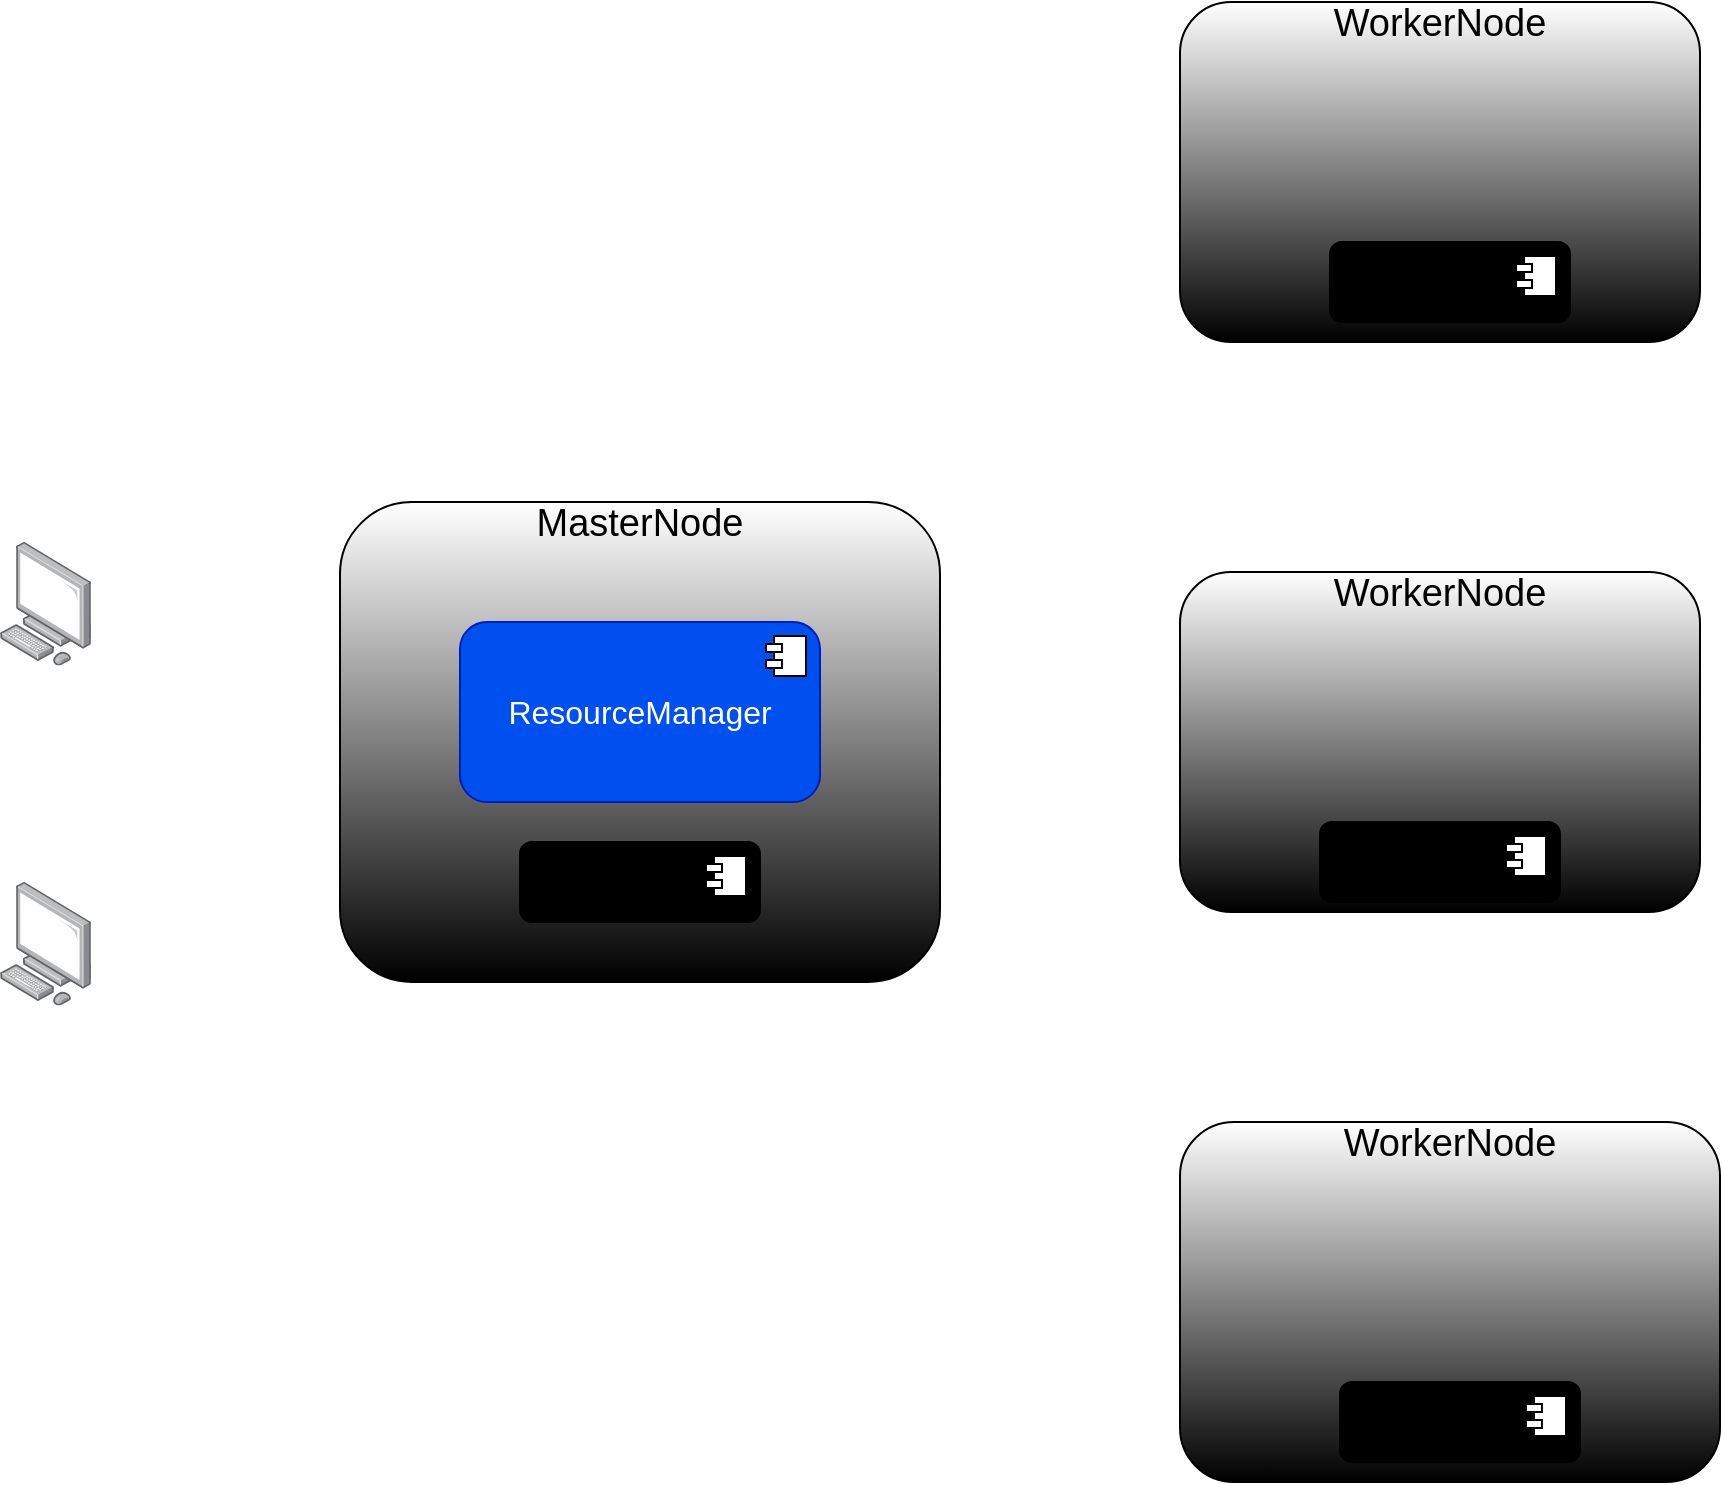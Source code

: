 <mxfile version="28.2.5">
  <diagram name="Page-1" id="N9ALE8jsNFKZEVBDWELp">
    <mxGraphModel dx="2275" dy="1244" grid="1" gridSize="10" guides="1" tooltips="1" connect="1" arrows="1" fold="1" page="1" pageScale="1" pageWidth="850" pageHeight="1100" math="0" shadow="0">
      <root>
        <mxCell id="0" />
        <mxCell id="1" parent="0" />
        <mxCell id="QOSWHmzuld3M1vxe0juh-2" value="" style="image;points=[];aspect=fixed;html=1;align=center;shadow=0;dashed=0;image=img/lib/allied_telesis/computer_and_terminals/Personal_Computer.svg;" vertex="1" parent="1">
          <mxGeometry x="90" y="400" width="45.6" height="61.8" as="geometry" />
        </mxCell>
        <mxCell id="QOSWHmzuld3M1vxe0juh-3" value="" style="image;points=[];aspect=fixed;html=1;align=center;shadow=0;dashed=0;image=img/lib/allied_telesis/computer_and_terminals/Personal_Computer.svg;" vertex="1" parent="1">
          <mxGeometry x="90" y="570" width="45.6" height="61.8" as="geometry" />
        </mxCell>
        <mxCell id="QOSWHmzuld3M1vxe0juh-4" value="&lt;font style=&quot;font-size: 19px;&quot;&gt;MasterNode&lt;/font&gt;" style="verticalAlign=top;align=center;overflow=fill;html=1;strokeColor=default;whiteSpace=wrap;rounded=1;gradientColor=default;" vertex="1" parent="1">
          <mxGeometry x="260" y="380" width="300" height="240" as="geometry" />
        </mxCell>
        <mxCell id="QOSWHmzuld3M1vxe0juh-5" value="NameNode" style="html=1;dropTarget=0;whiteSpace=wrap;rounded=1;gradientColor=light-dark(#000000,#545454);" vertex="1" parent="1">
          <mxGeometry x="350" y="550" width="120" height="40" as="geometry" />
        </mxCell>
        <mxCell id="QOSWHmzuld3M1vxe0juh-6" value="" style="shape=module;jettyWidth=8;jettyHeight=4;" vertex="1" parent="QOSWHmzuld3M1vxe0juh-5">
          <mxGeometry x="1" width="20" height="20" relative="1" as="geometry">
            <mxPoint x="-27" y="7" as="offset" />
          </mxGeometry>
        </mxCell>
        <mxCell id="QOSWHmzuld3M1vxe0juh-8" value="&lt;font style=&quot;font-size: 16px;&quot;&gt;ResourceManager&lt;/font&gt;" style="html=1;dropTarget=0;whiteSpace=wrap;rounded=1;fillColor=#0050ef;fontColor=#ffffff;strokeColor=#001DBC;" vertex="1" parent="1">
          <mxGeometry x="320" y="440" width="180" height="90" as="geometry" />
        </mxCell>
        <mxCell id="QOSWHmzuld3M1vxe0juh-9" value="" style="shape=module;jettyWidth=8;jettyHeight=4;" vertex="1" parent="QOSWHmzuld3M1vxe0juh-8">
          <mxGeometry x="1" width="20" height="20" relative="1" as="geometry">
            <mxPoint x="-27" y="7" as="offset" />
          </mxGeometry>
        </mxCell>
        <mxCell id="QOSWHmzuld3M1vxe0juh-10" value="&lt;font style=&quot;font-size: 19px;&quot;&gt;WorkerNode&lt;/font&gt;" style="verticalAlign=top;align=center;overflow=fill;html=1;strokeColor=default;whiteSpace=wrap;rounded=1;gradientColor=default;" vertex="1" parent="1">
          <mxGeometry x="680" y="130" width="260" height="170" as="geometry" />
        </mxCell>
        <mxCell id="QOSWHmzuld3M1vxe0juh-11" value="&lt;font style=&quot;font-size: 19px;&quot;&gt;WorkerNode&lt;/font&gt;" style="verticalAlign=top;align=center;overflow=fill;html=1;strokeColor=default;whiteSpace=wrap;rounded=1;gradientColor=default;" vertex="1" parent="1">
          <mxGeometry x="680" y="690" width="270" height="180" as="geometry" />
        </mxCell>
        <mxCell id="QOSWHmzuld3M1vxe0juh-12" value="&lt;font style=&quot;font-size: 19px;&quot;&gt;WorkerNode&lt;/font&gt;" style="verticalAlign=top;align=center;overflow=fill;html=1;strokeColor=default;whiteSpace=wrap;rounded=1;gradientColor=default;" vertex="1" parent="1">
          <mxGeometry x="680" y="415" width="260" height="170" as="geometry" />
        </mxCell>
        <mxCell id="QOSWHmzuld3M1vxe0juh-13" value="DataNode" style="html=1;dropTarget=0;whiteSpace=wrap;rounded=1;gradientColor=light-dark(#000000,#545454);" vertex="1" parent="1">
          <mxGeometry x="760" y="820" width="120" height="40" as="geometry" />
        </mxCell>
        <mxCell id="QOSWHmzuld3M1vxe0juh-14" value="" style="shape=module;jettyWidth=8;jettyHeight=4;" vertex="1" parent="QOSWHmzuld3M1vxe0juh-13">
          <mxGeometry x="1" width="20" height="20" relative="1" as="geometry">
            <mxPoint x="-27" y="7" as="offset" />
          </mxGeometry>
        </mxCell>
        <mxCell id="QOSWHmzuld3M1vxe0juh-15" value="DataNode" style="html=1;dropTarget=0;whiteSpace=wrap;rounded=1;gradientColor=light-dark(#000000,#545454);" vertex="1" parent="1">
          <mxGeometry x="750" y="540" width="120" height="40" as="geometry" />
        </mxCell>
        <mxCell id="QOSWHmzuld3M1vxe0juh-16" value="" style="shape=module;jettyWidth=8;jettyHeight=4;" vertex="1" parent="QOSWHmzuld3M1vxe0juh-15">
          <mxGeometry x="1" width="20" height="20" relative="1" as="geometry">
            <mxPoint x="-27" y="7" as="offset" />
          </mxGeometry>
        </mxCell>
        <mxCell id="QOSWHmzuld3M1vxe0juh-17" value="DataNode" style="html=1;dropTarget=0;whiteSpace=wrap;rounded=1;gradientColor=light-dark(#000000,#545454);" vertex="1" parent="1">
          <mxGeometry x="755" y="250" width="120" height="40" as="geometry" />
        </mxCell>
        <mxCell id="QOSWHmzuld3M1vxe0juh-18" value="" style="shape=module;jettyWidth=8;jettyHeight=4;" vertex="1" parent="QOSWHmzuld3M1vxe0juh-17">
          <mxGeometry x="1" width="20" height="20" relative="1" as="geometry">
            <mxPoint x="-27" y="7" as="offset" />
          </mxGeometry>
        </mxCell>
      </root>
    </mxGraphModel>
  </diagram>
</mxfile>
